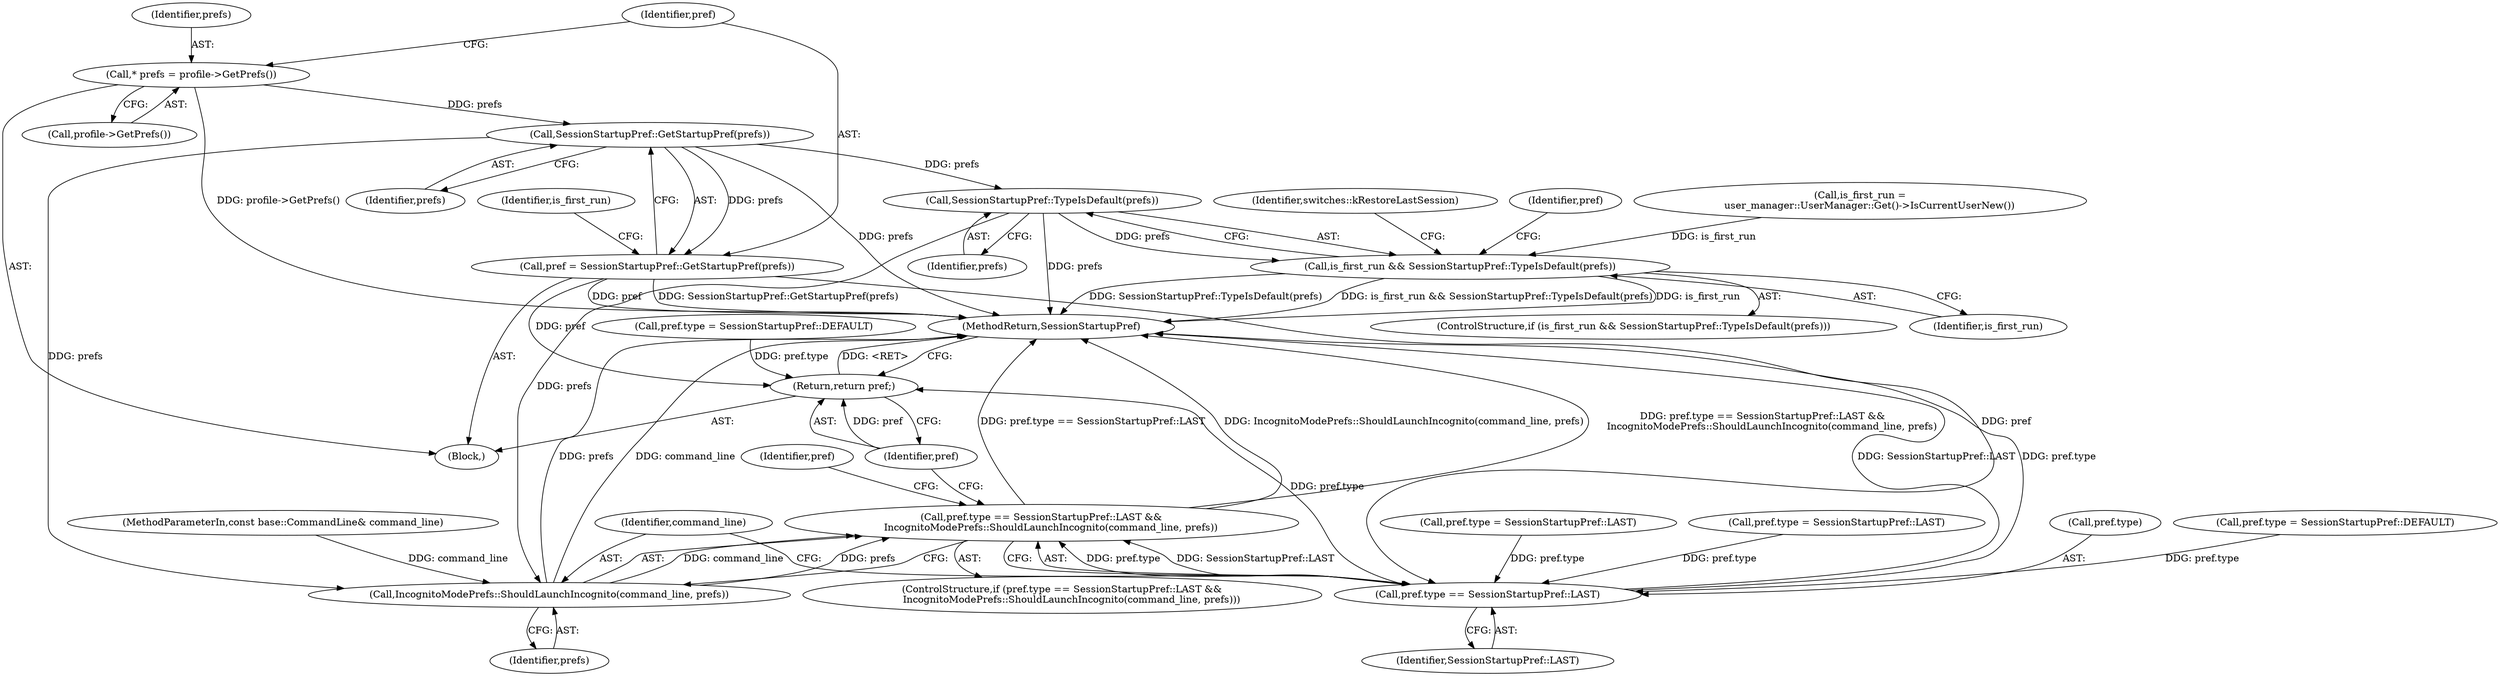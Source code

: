 digraph "0_Chrome_7a0dee9d17d0ee7fd1b40b017442f4952384a7c2@pointer" {
"1000113" [label="(Call,SessionStartupPref::GetStartupPref(prefs))"];
"1000107" [label="(Call,* prefs = profile->GetPrefs())"];
"1000111" [label="(Call,pref = SessionStartupPref::GetStartupPref(prefs))"];
"1000174" [label="(Call,pref.type == SessionStartupPref::LAST)"];
"1000173" [label="(Call,pref.type == SessionStartupPref::LAST &&\n      IncognitoModePrefs::ShouldLaunchIncognito(command_line, prefs))"];
"1000188" [label="(Return,return pref;)"];
"1000127" [label="(Call,SessionStartupPref::TypeIsDefault(prefs))"];
"1000125" [label="(Call,is_first_run && SessionStartupPref::TypeIsDefault(prefs))"];
"1000179" [label="(Call,IncognitoModePrefs::ShouldLaunchIncognito(command_line, prefs))"];
"1000175" [label="(Call,pref.type)"];
"1000101" [label="(MethodParameterIn,const base::CommandLine& command_line)"];
"1000180" [label="(Identifier,command_line)"];
"1000117" [label="(Identifier,is_first_run)"];
"1000138" [label="(Identifier,switches::kRestoreLastSession)"];
"1000183" [label="(Call,pref.type = SessionStartupPref::DEFAULT)"];
"1000103" [label="(Block,)"];
"1000108" [label="(Identifier,prefs)"];
"1000173" [label="(Call,pref.type == SessionStartupPref::LAST &&\n      IncognitoModePrefs::ShouldLaunchIncognito(command_line, prefs))"];
"1000129" [label="(Call,pref.type = SessionStartupPref::DEFAULT)"];
"1000113" [label="(Call,SessionStartupPref::GetStartupPref(prefs))"];
"1000124" [label="(ControlStructure,if (is_first_run && SessionStartupPref::TypeIsDefault(prefs)))"];
"1000111" [label="(Call,pref = SessionStartupPref::GetStartupPref(prefs))"];
"1000174" [label="(Call,pref.type == SessionStartupPref::LAST)"];
"1000112" [label="(Identifier,pref)"];
"1000185" [label="(Identifier,pref)"];
"1000131" [label="(Identifier,pref)"];
"1000107" [label="(Call,* prefs = profile->GetPrefs())"];
"1000189" [label="(Identifier,pref)"];
"1000128" [label="(Identifier,prefs)"];
"1000126" [label="(Identifier,is_first_run)"];
"1000178" [label="(Identifier,SessionStartupPref::LAST)"];
"1000125" [label="(Call,is_first_run && SessionStartupPref::TypeIsDefault(prefs))"];
"1000116" [label="(Call,is_first_run =\n      user_manager::UserManager::Get()->IsCurrentUserNew())"];
"1000167" [label="(Call,pref.type = SessionStartupPref::LAST)"];
"1000127" [label="(Call,SessionStartupPref::TypeIsDefault(prefs))"];
"1000114" [label="(Identifier,prefs)"];
"1000179" [label="(Call,IncognitoModePrefs::ShouldLaunchIncognito(command_line, prefs))"];
"1000188" [label="(Return,return pref;)"];
"1000143" [label="(Call,pref.type = SessionStartupPref::LAST)"];
"1000181" [label="(Identifier,prefs)"];
"1000109" [label="(Call,profile->GetPrefs())"];
"1000190" [label="(MethodReturn,SessionStartupPref)"];
"1000172" [label="(ControlStructure,if (pref.type == SessionStartupPref::LAST &&\n      IncognitoModePrefs::ShouldLaunchIncognito(command_line, prefs)))"];
"1000113" -> "1000111"  [label="AST: "];
"1000113" -> "1000114"  [label="CFG: "];
"1000114" -> "1000113"  [label="AST: "];
"1000111" -> "1000113"  [label="CFG: "];
"1000113" -> "1000190"  [label="DDG: prefs"];
"1000113" -> "1000111"  [label="DDG: prefs"];
"1000107" -> "1000113"  [label="DDG: prefs"];
"1000113" -> "1000127"  [label="DDG: prefs"];
"1000113" -> "1000179"  [label="DDG: prefs"];
"1000107" -> "1000103"  [label="AST: "];
"1000107" -> "1000109"  [label="CFG: "];
"1000108" -> "1000107"  [label="AST: "];
"1000109" -> "1000107"  [label="AST: "];
"1000112" -> "1000107"  [label="CFG: "];
"1000107" -> "1000190"  [label="DDG: profile->GetPrefs()"];
"1000111" -> "1000103"  [label="AST: "];
"1000112" -> "1000111"  [label="AST: "];
"1000117" -> "1000111"  [label="CFG: "];
"1000111" -> "1000190"  [label="DDG: pref"];
"1000111" -> "1000190"  [label="DDG: SessionStartupPref::GetStartupPref(prefs)"];
"1000111" -> "1000174"  [label="DDG: pref"];
"1000111" -> "1000188"  [label="DDG: pref"];
"1000174" -> "1000173"  [label="AST: "];
"1000174" -> "1000178"  [label="CFG: "];
"1000175" -> "1000174"  [label="AST: "];
"1000178" -> "1000174"  [label="AST: "];
"1000180" -> "1000174"  [label="CFG: "];
"1000173" -> "1000174"  [label="CFG: "];
"1000174" -> "1000190"  [label="DDG: SessionStartupPref::LAST"];
"1000174" -> "1000190"  [label="DDG: pref.type"];
"1000174" -> "1000173"  [label="DDG: pref.type"];
"1000174" -> "1000173"  [label="DDG: SessionStartupPref::LAST"];
"1000143" -> "1000174"  [label="DDG: pref.type"];
"1000167" -> "1000174"  [label="DDG: pref.type"];
"1000129" -> "1000174"  [label="DDG: pref.type"];
"1000174" -> "1000188"  [label="DDG: pref.type"];
"1000173" -> "1000172"  [label="AST: "];
"1000173" -> "1000179"  [label="CFG: "];
"1000179" -> "1000173"  [label="AST: "];
"1000185" -> "1000173"  [label="CFG: "];
"1000189" -> "1000173"  [label="CFG: "];
"1000173" -> "1000190"  [label="DDG: IncognitoModePrefs::ShouldLaunchIncognito(command_line, prefs)"];
"1000173" -> "1000190"  [label="DDG: pref.type == SessionStartupPref::LAST &&\n      IncognitoModePrefs::ShouldLaunchIncognito(command_line, prefs)"];
"1000173" -> "1000190"  [label="DDG: pref.type == SessionStartupPref::LAST"];
"1000179" -> "1000173"  [label="DDG: command_line"];
"1000179" -> "1000173"  [label="DDG: prefs"];
"1000188" -> "1000103"  [label="AST: "];
"1000188" -> "1000189"  [label="CFG: "];
"1000189" -> "1000188"  [label="AST: "];
"1000190" -> "1000188"  [label="CFG: "];
"1000188" -> "1000190"  [label="DDG: <RET>"];
"1000189" -> "1000188"  [label="DDG: pref"];
"1000183" -> "1000188"  [label="DDG: pref.type"];
"1000127" -> "1000125"  [label="AST: "];
"1000127" -> "1000128"  [label="CFG: "];
"1000128" -> "1000127"  [label="AST: "];
"1000125" -> "1000127"  [label="CFG: "];
"1000127" -> "1000190"  [label="DDG: prefs"];
"1000127" -> "1000125"  [label="DDG: prefs"];
"1000127" -> "1000179"  [label="DDG: prefs"];
"1000125" -> "1000124"  [label="AST: "];
"1000125" -> "1000126"  [label="CFG: "];
"1000126" -> "1000125"  [label="AST: "];
"1000131" -> "1000125"  [label="CFG: "];
"1000138" -> "1000125"  [label="CFG: "];
"1000125" -> "1000190"  [label="DDG: is_first_run && SessionStartupPref::TypeIsDefault(prefs)"];
"1000125" -> "1000190"  [label="DDG: is_first_run"];
"1000125" -> "1000190"  [label="DDG: SessionStartupPref::TypeIsDefault(prefs)"];
"1000116" -> "1000125"  [label="DDG: is_first_run"];
"1000179" -> "1000181"  [label="CFG: "];
"1000180" -> "1000179"  [label="AST: "];
"1000181" -> "1000179"  [label="AST: "];
"1000179" -> "1000190"  [label="DDG: prefs"];
"1000179" -> "1000190"  [label="DDG: command_line"];
"1000101" -> "1000179"  [label="DDG: command_line"];
}
